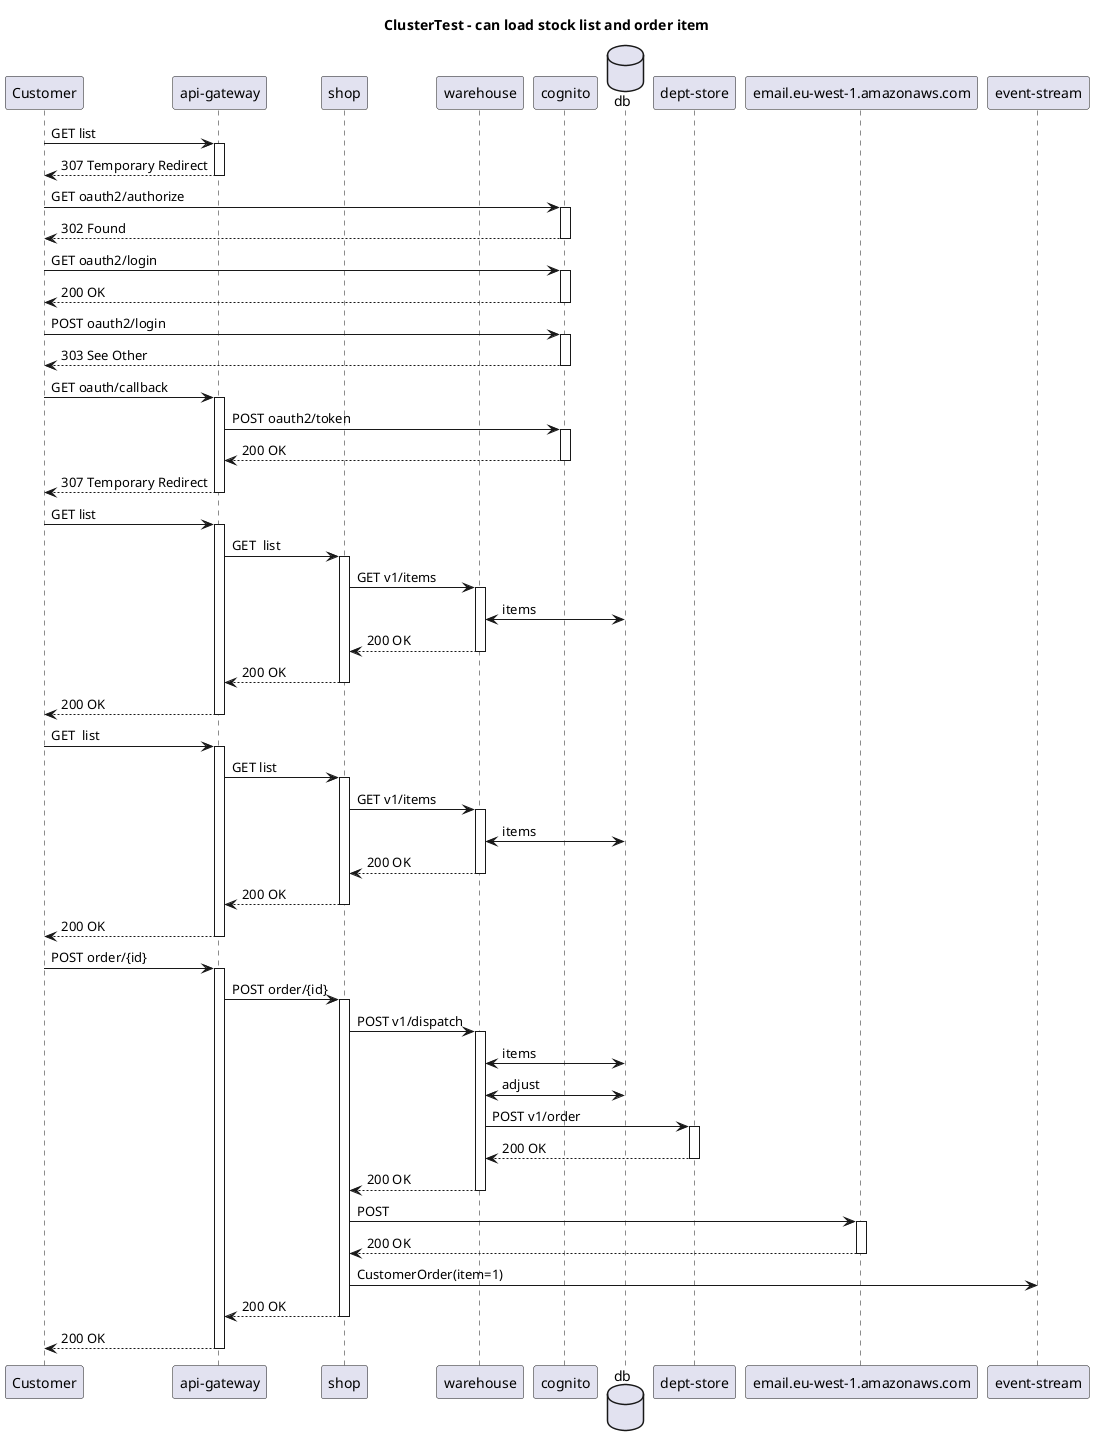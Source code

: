 @startuml
title ClusterTest - can load stock list and order item
participant "Customer"
participant "api-gateway"
participant "shop"
participant "warehouse"
participant "cognito"
database "db"
participant "dept-store"
participant "email.eu-west-1.amazonaws.com"
participant "event-stream"
"Customer" -> "api-gateway": GET list
activate "api-gateway"

"api-gateway" --> "Customer": 307 Temporary Redirect
deactivate "api-gateway"
"Customer" -> "cognito": GET oauth2/authorize
activate "cognito"

"cognito" --> "Customer": 302 Found
deactivate "cognito"
"Customer" -> "cognito": GET oauth2/login
activate "cognito"

"cognito" --> "Customer": 200 OK
deactivate "cognito"
"Customer" -> "cognito": POST oauth2/login
activate "cognito"

"cognito" --> "Customer": 303 See Other
deactivate "cognito"
"Customer" -> "api-gateway": GET oauth/callback
activate "api-gateway"
"api-gateway" -> "cognito": POST oauth2/token
activate "cognito"

"cognito" --> "api-gateway": 200 OK
deactivate "cognito"
"api-gateway" --> "Customer": 307 Temporary Redirect
deactivate "api-gateway"
"Customer" -> "api-gateway": GET list
activate "api-gateway"
"api-gateway" -> "shop": GET  list
activate "shop"
"shop" -> "warehouse": GET v1/items
activate "warehouse"
"warehouse" <-> "db": items
"warehouse" --> "shop": 200 OK
deactivate "warehouse"
"shop" --> "api-gateway": 200 OK
deactivate "shop"
"api-gateway" --> "Customer": 200 OK
deactivate "api-gateway"
"Customer" -> "api-gateway": GET  list
activate "api-gateway"
"api-gateway" -> "shop": GET list
activate "shop"
"shop" -> "warehouse": GET v1/items
activate "warehouse"
"warehouse" <-> "db": items
"warehouse" --> "shop": 200 OK
deactivate "warehouse"
"shop" --> "api-gateway": 200 OK
deactivate "shop"
"api-gateway" --> "Customer": 200 OK
deactivate "api-gateway"
"Customer" -> "api-gateway": POST order/{id}
activate "api-gateway"
"api-gateway" -> "shop": POST order/{id}
activate "shop"
"shop" -> "warehouse": POST v1/dispatch
activate "warehouse"
"warehouse" <-> "db": items
"warehouse" <-> "db": adjust
"warehouse" -> "dept-store": POST v1/order
activate "dept-store"

"dept-store" --> "warehouse": 200 OK
deactivate "dept-store"
"warehouse" --> "shop": 200 OK
deactivate "warehouse"
"shop" -> "email.eu-west-1.amazonaws.com": POST
activate "email.eu-west-1.amazonaws.com"

"email.eu-west-1.amazonaws.com" --> "shop": 200 OK
deactivate "email.eu-west-1.amazonaws.com"
"shop" -> "event-stream": CustomerOrder(item=1)
"shop" --> "api-gateway": 200 OK
deactivate "shop"
"api-gateway" --> "Customer": 200 OK
deactivate "api-gateway"
@enduml
